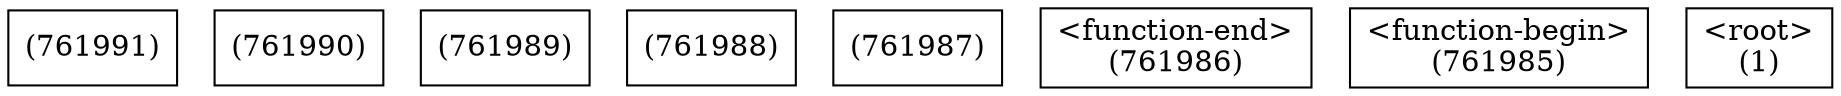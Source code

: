 digraph graphname {
n761991 [shape=box,label="(761991)"];
n761990 [shape=box,label="(761990)"];
n761989 [shape=box,label="(761989)"];
n761988 [shape=box,label="(761988)"];
n761987 [shape=box,label="(761987)"];
n761986 [shape=box,label="<function-end>
(761986)"];
n761985 [shape=box,label="<function-begin>
(761985)"];
n1 [shape=box,label="<root>
(1)"];
}
